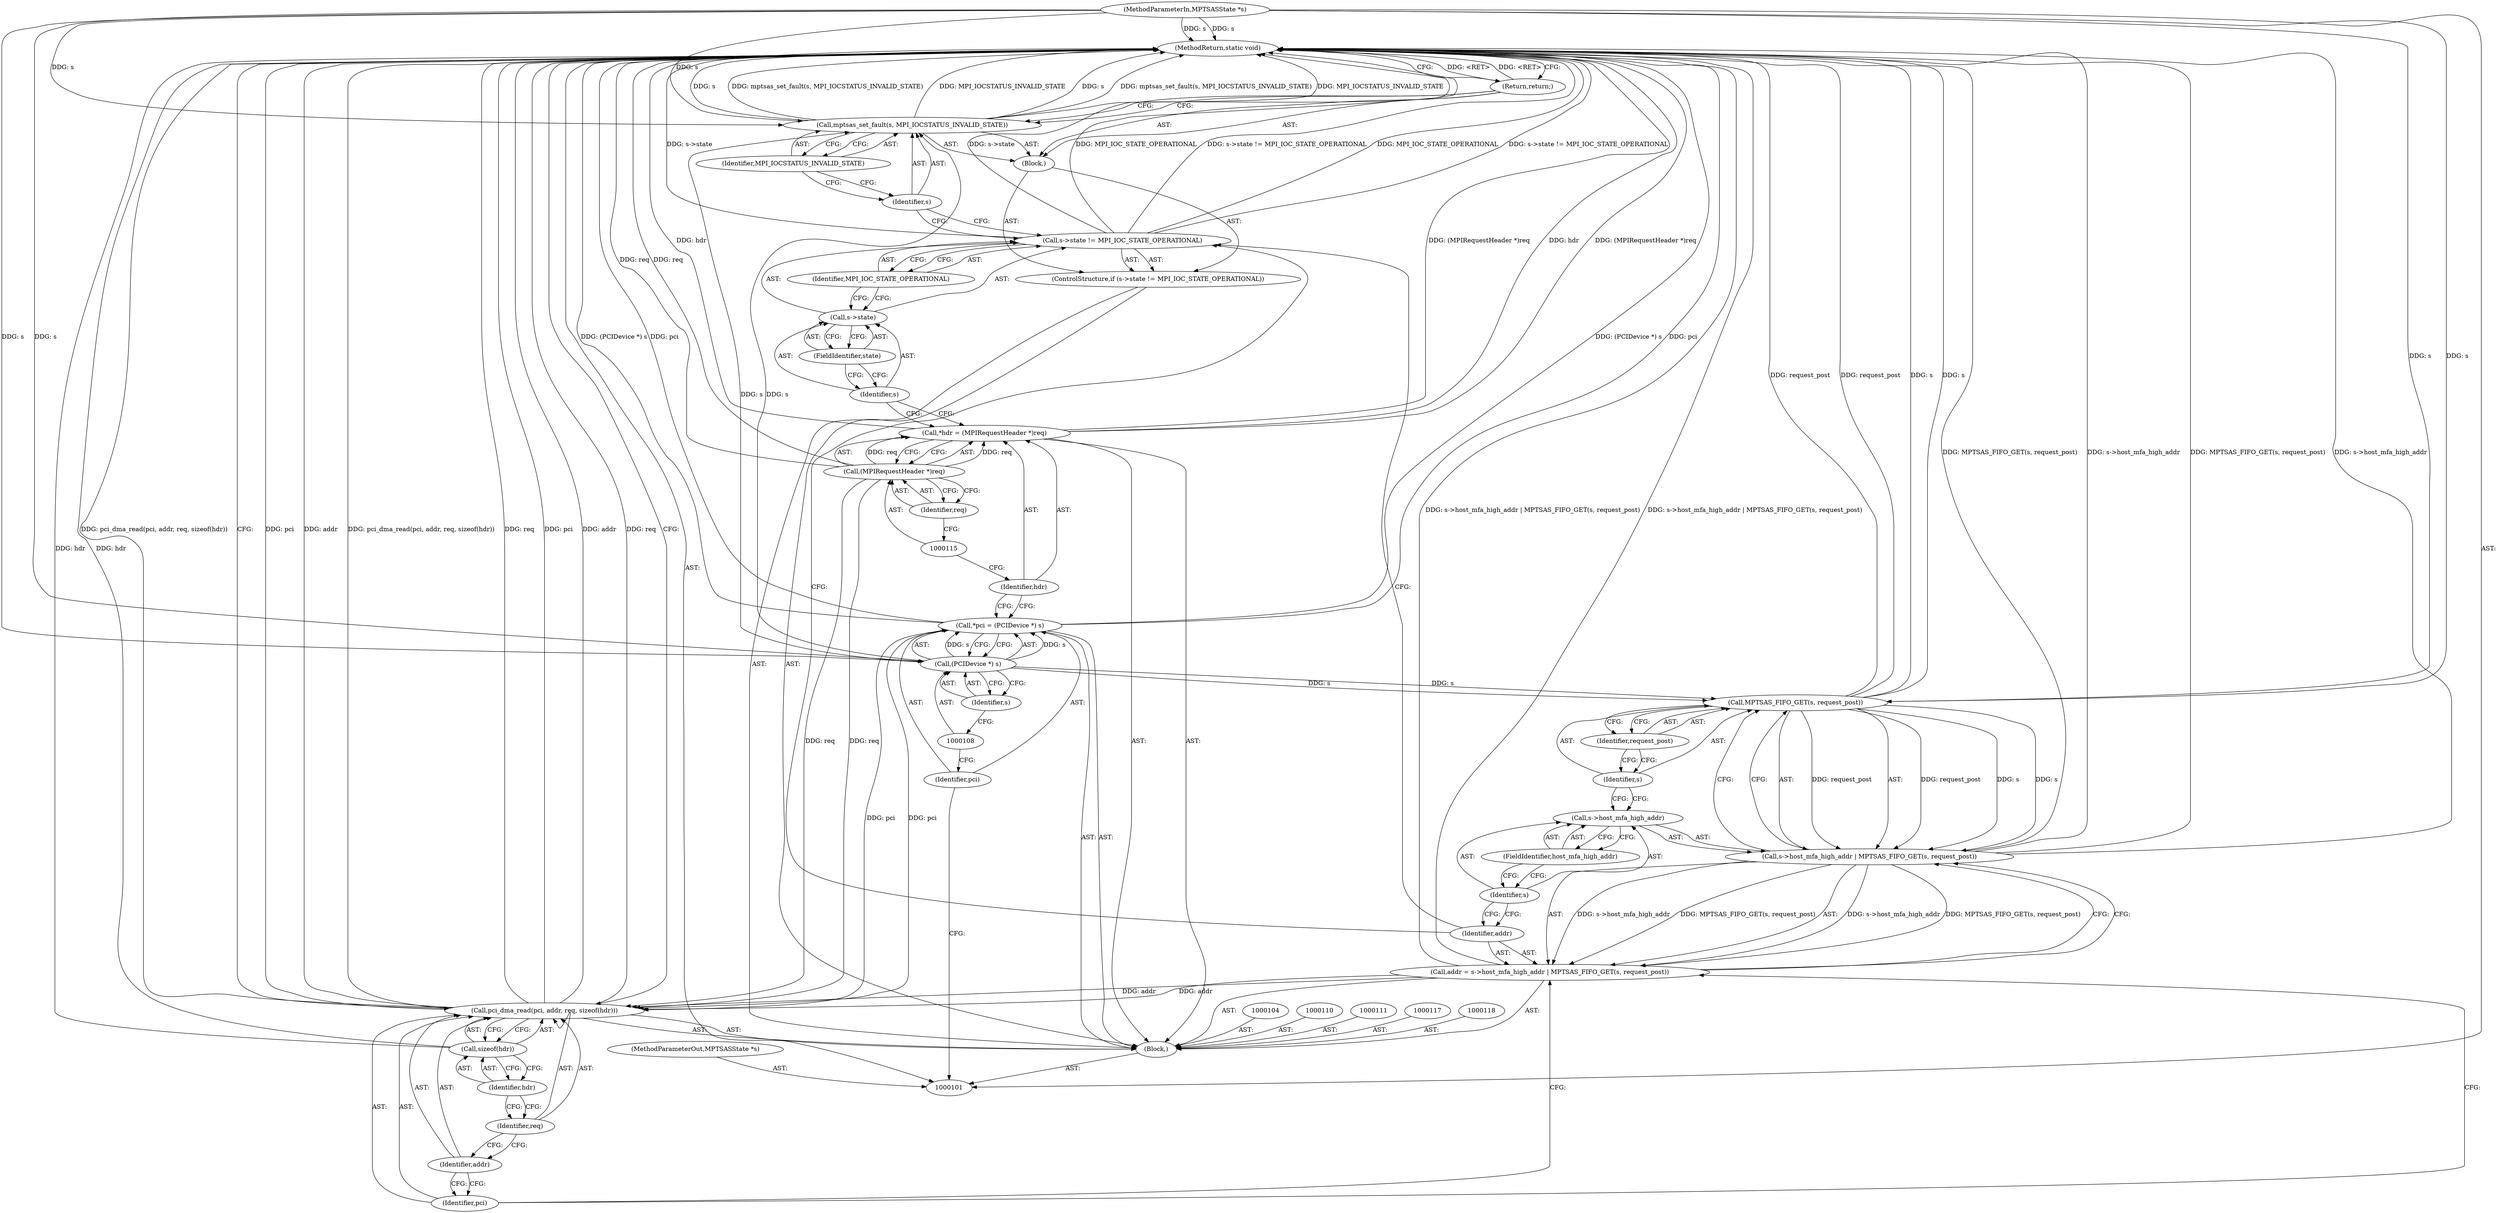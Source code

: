 digraph "1_qemu_06630554ccbdd25780aa03c3548aaff1eb56dffd" {
"1000145" [label="(MethodReturn,static void)"];
"1000102" [label="(MethodParameterIn,MPTSASState *s)"];
"1000202" [label="(MethodParameterOut,MPTSASState *s)"];
"1000127" [label="(Identifier,s)"];
"1000128" [label="(Identifier,MPI_IOCSTATUS_INVALID_STATE)"];
"1000126" [label="(Call,mptsas_set_fault(s, MPI_IOCSTATUS_INVALID_STATE))"];
"1000129" [label="(Return,return;)"];
"1000132" [label="(Call,s->host_mfa_high_addr | MPTSAS_FIFO_GET(s, request_post))"];
"1000133" [label="(Call,s->host_mfa_high_addr)"];
"1000134" [label="(Identifier,s)"];
"1000135" [label="(FieldIdentifier,host_mfa_high_addr)"];
"1000136" [label="(Call,MPTSAS_FIFO_GET(s, request_post))"];
"1000130" [label="(Call,addr = s->host_mfa_high_addr | MPTSAS_FIFO_GET(s, request_post))"];
"1000131" [label="(Identifier,addr)"];
"1000137" [label="(Identifier,s)"];
"1000138" [label="(Identifier,request_post)"];
"1000140" [label="(Identifier,pci)"];
"1000141" [label="(Identifier,addr)"];
"1000142" [label="(Identifier,req)"];
"1000143" [label="(Call,sizeof(hdr))"];
"1000144" [label="(Identifier,hdr)"];
"1000139" [label="(Call,pci_dma_read(pci, addr, req, sizeof(hdr)))"];
"1000103" [label="(Block,)"];
"1000105" [label="(Call,*pci = (PCIDevice *) s)"];
"1000106" [label="(Identifier,pci)"];
"1000107" [label="(Call,(PCIDevice *) s)"];
"1000109" [label="(Identifier,s)"];
"1000112" [label="(Call,*hdr = (MPIRequestHeader *)req)"];
"1000113" [label="(Identifier,hdr)"];
"1000114" [label="(Call,(MPIRequestHeader *)req)"];
"1000116" [label="(Identifier,req)"];
"1000123" [label="(FieldIdentifier,state)"];
"1000124" [label="(Identifier,MPI_IOC_STATE_OPERATIONAL)"];
"1000119" [label="(ControlStructure,if (s->state != MPI_IOC_STATE_OPERATIONAL))"];
"1000125" [label="(Block,)"];
"1000120" [label="(Call,s->state != MPI_IOC_STATE_OPERATIONAL)"];
"1000121" [label="(Call,s->state)"];
"1000122" [label="(Identifier,s)"];
"1000145" -> "1000101"  [label="AST: "];
"1000145" -> "1000129"  [label="CFG: "];
"1000145" -> "1000139"  [label="CFG: "];
"1000139" -> "1000145"  [label="DDG: req"];
"1000139" -> "1000145"  [label="DDG: pci"];
"1000139" -> "1000145"  [label="DDG: addr"];
"1000139" -> "1000145"  [label="DDG: pci_dma_read(pci, addr, req, sizeof(hdr))"];
"1000105" -> "1000145"  [label="DDG: (PCIDevice *) s"];
"1000105" -> "1000145"  [label="DDG: pci"];
"1000112" -> "1000145"  [label="DDG: (MPIRequestHeader *)req"];
"1000112" -> "1000145"  [label="DDG: hdr"];
"1000143" -> "1000145"  [label="DDG: hdr"];
"1000120" -> "1000145"  [label="DDG: s->state"];
"1000120" -> "1000145"  [label="DDG: MPI_IOC_STATE_OPERATIONAL"];
"1000120" -> "1000145"  [label="DDG: s->state != MPI_IOC_STATE_OPERATIONAL"];
"1000126" -> "1000145"  [label="DDG: s"];
"1000126" -> "1000145"  [label="DDG: mptsas_set_fault(s, MPI_IOCSTATUS_INVALID_STATE)"];
"1000126" -> "1000145"  [label="DDG: MPI_IOCSTATUS_INVALID_STATE"];
"1000114" -> "1000145"  [label="DDG: req"];
"1000130" -> "1000145"  [label="DDG: s->host_mfa_high_addr | MPTSAS_FIFO_GET(s, request_post)"];
"1000132" -> "1000145"  [label="DDG: s->host_mfa_high_addr"];
"1000132" -> "1000145"  [label="DDG: MPTSAS_FIFO_GET(s, request_post)"];
"1000102" -> "1000145"  [label="DDG: s"];
"1000136" -> "1000145"  [label="DDG: request_post"];
"1000136" -> "1000145"  [label="DDG: s"];
"1000129" -> "1000145"  [label="DDG: <RET>"];
"1000102" -> "1000101"  [label="AST: "];
"1000102" -> "1000145"  [label="DDG: s"];
"1000102" -> "1000107"  [label="DDG: s"];
"1000102" -> "1000126"  [label="DDG: s"];
"1000102" -> "1000136"  [label="DDG: s"];
"1000202" -> "1000101"  [label="AST: "];
"1000127" -> "1000126"  [label="AST: "];
"1000127" -> "1000120"  [label="CFG: "];
"1000128" -> "1000127"  [label="CFG: "];
"1000128" -> "1000126"  [label="AST: "];
"1000128" -> "1000127"  [label="CFG: "];
"1000126" -> "1000128"  [label="CFG: "];
"1000126" -> "1000125"  [label="AST: "];
"1000126" -> "1000128"  [label="CFG: "];
"1000127" -> "1000126"  [label="AST: "];
"1000128" -> "1000126"  [label="AST: "];
"1000129" -> "1000126"  [label="CFG: "];
"1000126" -> "1000145"  [label="DDG: s"];
"1000126" -> "1000145"  [label="DDG: mptsas_set_fault(s, MPI_IOCSTATUS_INVALID_STATE)"];
"1000126" -> "1000145"  [label="DDG: MPI_IOCSTATUS_INVALID_STATE"];
"1000107" -> "1000126"  [label="DDG: s"];
"1000102" -> "1000126"  [label="DDG: s"];
"1000129" -> "1000125"  [label="AST: "];
"1000129" -> "1000126"  [label="CFG: "];
"1000145" -> "1000129"  [label="CFG: "];
"1000129" -> "1000145"  [label="DDG: <RET>"];
"1000132" -> "1000130"  [label="AST: "];
"1000132" -> "1000136"  [label="CFG: "];
"1000133" -> "1000132"  [label="AST: "];
"1000136" -> "1000132"  [label="AST: "];
"1000130" -> "1000132"  [label="CFG: "];
"1000132" -> "1000145"  [label="DDG: s->host_mfa_high_addr"];
"1000132" -> "1000145"  [label="DDG: MPTSAS_FIFO_GET(s, request_post)"];
"1000132" -> "1000130"  [label="DDG: s->host_mfa_high_addr"];
"1000132" -> "1000130"  [label="DDG: MPTSAS_FIFO_GET(s, request_post)"];
"1000136" -> "1000132"  [label="DDG: s"];
"1000136" -> "1000132"  [label="DDG: request_post"];
"1000133" -> "1000132"  [label="AST: "];
"1000133" -> "1000135"  [label="CFG: "];
"1000134" -> "1000133"  [label="AST: "];
"1000135" -> "1000133"  [label="AST: "];
"1000137" -> "1000133"  [label="CFG: "];
"1000134" -> "1000133"  [label="AST: "];
"1000134" -> "1000131"  [label="CFG: "];
"1000135" -> "1000134"  [label="CFG: "];
"1000135" -> "1000133"  [label="AST: "];
"1000135" -> "1000134"  [label="CFG: "];
"1000133" -> "1000135"  [label="CFG: "];
"1000136" -> "1000132"  [label="AST: "];
"1000136" -> "1000138"  [label="CFG: "];
"1000137" -> "1000136"  [label="AST: "];
"1000138" -> "1000136"  [label="AST: "];
"1000132" -> "1000136"  [label="CFG: "];
"1000136" -> "1000145"  [label="DDG: request_post"];
"1000136" -> "1000145"  [label="DDG: s"];
"1000136" -> "1000132"  [label="DDG: s"];
"1000136" -> "1000132"  [label="DDG: request_post"];
"1000107" -> "1000136"  [label="DDG: s"];
"1000102" -> "1000136"  [label="DDG: s"];
"1000130" -> "1000103"  [label="AST: "];
"1000130" -> "1000132"  [label="CFG: "];
"1000131" -> "1000130"  [label="AST: "];
"1000132" -> "1000130"  [label="AST: "];
"1000140" -> "1000130"  [label="CFG: "];
"1000130" -> "1000145"  [label="DDG: s->host_mfa_high_addr | MPTSAS_FIFO_GET(s, request_post)"];
"1000132" -> "1000130"  [label="DDG: s->host_mfa_high_addr"];
"1000132" -> "1000130"  [label="DDG: MPTSAS_FIFO_GET(s, request_post)"];
"1000130" -> "1000139"  [label="DDG: addr"];
"1000131" -> "1000130"  [label="AST: "];
"1000131" -> "1000120"  [label="CFG: "];
"1000134" -> "1000131"  [label="CFG: "];
"1000137" -> "1000136"  [label="AST: "];
"1000137" -> "1000133"  [label="CFG: "];
"1000138" -> "1000137"  [label="CFG: "];
"1000138" -> "1000136"  [label="AST: "];
"1000138" -> "1000137"  [label="CFG: "];
"1000136" -> "1000138"  [label="CFG: "];
"1000140" -> "1000139"  [label="AST: "];
"1000140" -> "1000130"  [label="CFG: "];
"1000141" -> "1000140"  [label="CFG: "];
"1000141" -> "1000139"  [label="AST: "];
"1000141" -> "1000140"  [label="CFG: "];
"1000142" -> "1000141"  [label="CFG: "];
"1000142" -> "1000139"  [label="AST: "];
"1000142" -> "1000141"  [label="CFG: "];
"1000144" -> "1000142"  [label="CFG: "];
"1000143" -> "1000139"  [label="AST: "];
"1000143" -> "1000144"  [label="CFG: "];
"1000144" -> "1000143"  [label="AST: "];
"1000139" -> "1000143"  [label="CFG: "];
"1000143" -> "1000145"  [label="DDG: hdr"];
"1000144" -> "1000143"  [label="AST: "];
"1000144" -> "1000142"  [label="CFG: "];
"1000143" -> "1000144"  [label="CFG: "];
"1000139" -> "1000103"  [label="AST: "];
"1000139" -> "1000143"  [label="CFG: "];
"1000140" -> "1000139"  [label="AST: "];
"1000141" -> "1000139"  [label="AST: "];
"1000142" -> "1000139"  [label="AST: "];
"1000143" -> "1000139"  [label="AST: "];
"1000145" -> "1000139"  [label="CFG: "];
"1000139" -> "1000145"  [label="DDG: req"];
"1000139" -> "1000145"  [label="DDG: pci"];
"1000139" -> "1000145"  [label="DDG: addr"];
"1000139" -> "1000145"  [label="DDG: pci_dma_read(pci, addr, req, sizeof(hdr))"];
"1000105" -> "1000139"  [label="DDG: pci"];
"1000130" -> "1000139"  [label="DDG: addr"];
"1000114" -> "1000139"  [label="DDG: req"];
"1000103" -> "1000101"  [label="AST: "];
"1000104" -> "1000103"  [label="AST: "];
"1000105" -> "1000103"  [label="AST: "];
"1000110" -> "1000103"  [label="AST: "];
"1000111" -> "1000103"  [label="AST: "];
"1000112" -> "1000103"  [label="AST: "];
"1000117" -> "1000103"  [label="AST: "];
"1000118" -> "1000103"  [label="AST: "];
"1000119" -> "1000103"  [label="AST: "];
"1000130" -> "1000103"  [label="AST: "];
"1000139" -> "1000103"  [label="AST: "];
"1000105" -> "1000103"  [label="AST: "];
"1000105" -> "1000107"  [label="CFG: "];
"1000106" -> "1000105"  [label="AST: "];
"1000107" -> "1000105"  [label="AST: "];
"1000113" -> "1000105"  [label="CFG: "];
"1000105" -> "1000145"  [label="DDG: (PCIDevice *) s"];
"1000105" -> "1000145"  [label="DDG: pci"];
"1000107" -> "1000105"  [label="DDG: s"];
"1000105" -> "1000139"  [label="DDG: pci"];
"1000106" -> "1000105"  [label="AST: "];
"1000106" -> "1000101"  [label="CFG: "];
"1000108" -> "1000106"  [label="CFG: "];
"1000107" -> "1000105"  [label="AST: "];
"1000107" -> "1000109"  [label="CFG: "];
"1000108" -> "1000107"  [label="AST: "];
"1000109" -> "1000107"  [label="AST: "];
"1000105" -> "1000107"  [label="CFG: "];
"1000107" -> "1000105"  [label="DDG: s"];
"1000102" -> "1000107"  [label="DDG: s"];
"1000107" -> "1000126"  [label="DDG: s"];
"1000107" -> "1000136"  [label="DDG: s"];
"1000109" -> "1000107"  [label="AST: "];
"1000109" -> "1000108"  [label="CFG: "];
"1000107" -> "1000109"  [label="CFG: "];
"1000112" -> "1000103"  [label="AST: "];
"1000112" -> "1000114"  [label="CFG: "];
"1000113" -> "1000112"  [label="AST: "];
"1000114" -> "1000112"  [label="AST: "];
"1000122" -> "1000112"  [label="CFG: "];
"1000112" -> "1000145"  [label="DDG: (MPIRequestHeader *)req"];
"1000112" -> "1000145"  [label="DDG: hdr"];
"1000114" -> "1000112"  [label="DDG: req"];
"1000113" -> "1000112"  [label="AST: "];
"1000113" -> "1000105"  [label="CFG: "];
"1000115" -> "1000113"  [label="CFG: "];
"1000114" -> "1000112"  [label="AST: "];
"1000114" -> "1000116"  [label="CFG: "];
"1000115" -> "1000114"  [label="AST: "];
"1000116" -> "1000114"  [label="AST: "];
"1000112" -> "1000114"  [label="CFG: "];
"1000114" -> "1000145"  [label="DDG: req"];
"1000114" -> "1000112"  [label="DDG: req"];
"1000114" -> "1000139"  [label="DDG: req"];
"1000116" -> "1000114"  [label="AST: "];
"1000116" -> "1000115"  [label="CFG: "];
"1000114" -> "1000116"  [label="CFG: "];
"1000123" -> "1000121"  [label="AST: "];
"1000123" -> "1000122"  [label="CFG: "];
"1000121" -> "1000123"  [label="CFG: "];
"1000124" -> "1000120"  [label="AST: "];
"1000124" -> "1000121"  [label="CFG: "];
"1000120" -> "1000124"  [label="CFG: "];
"1000119" -> "1000103"  [label="AST: "];
"1000120" -> "1000119"  [label="AST: "];
"1000125" -> "1000119"  [label="AST: "];
"1000125" -> "1000119"  [label="AST: "];
"1000126" -> "1000125"  [label="AST: "];
"1000129" -> "1000125"  [label="AST: "];
"1000120" -> "1000119"  [label="AST: "];
"1000120" -> "1000124"  [label="CFG: "];
"1000121" -> "1000120"  [label="AST: "];
"1000124" -> "1000120"  [label="AST: "];
"1000127" -> "1000120"  [label="CFG: "];
"1000131" -> "1000120"  [label="CFG: "];
"1000120" -> "1000145"  [label="DDG: s->state"];
"1000120" -> "1000145"  [label="DDG: MPI_IOC_STATE_OPERATIONAL"];
"1000120" -> "1000145"  [label="DDG: s->state != MPI_IOC_STATE_OPERATIONAL"];
"1000121" -> "1000120"  [label="AST: "];
"1000121" -> "1000123"  [label="CFG: "];
"1000122" -> "1000121"  [label="AST: "];
"1000123" -> "1000121"  [label="AST: "];
"1000124" -> "1000121"  [label="CFG: "];
"1000122" -> "1000121"  [label="AST: "];
"1000122" -> "1000112"  [label="CFG: "];
"1000123" -> "1000122"  [label="CFG: "];
}
